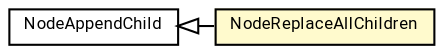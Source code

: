 #!/usr/local/bin/dot
#
# Class diagram 
# Generated by UMLGraph version R5_7_2-60-g0e99a6 (http://www.spinellis.gr/umlgraph/)
#

digraph G {
	graph [fontnames="svg"]
	edge [fontname="Roboto",fontsize=7,labelfontname="Roboto",labelfontsize=7,color="black"];
	node [fontname="Roboto",fontcolor="black",fontsize=8,shape=plaintext,margin=0,width=0,height=0];
	nodesep=0.15;
	ranksep=0.25;
	rankdir=LR;
	// de.lmu.ifi.dbs.elki.visualization.batikutil.NodeReplaceAllChildren
	c7350136 [label=<<table title="de.lmu.ifi.dbs.elki.visualization.batikutil.NodeReplaceAllChildren" border="0" cellborder="1" cellspacing="0" cellpadding="2" bgcolor="lemonChiffon" href="NodeReplaceAllChildren.html" target="_parent">
		<tr><td><table border="0" cellspacing="0" cellpadding="1">
		<tr><td align="center" balign="center"> <font face="Roboto">NodeReplaceAllChildren</font> </td></tr>
		</table></td></tr>
		</table>>, URL="NodeReplaceAllChildren.html"];
	// de.lmu.ifi.dbs.elki.visualization.batikutil.NodeAppendChild
	c7350137 [label=<<table title="de.lmu.ifi.dbs.elki.visualization.batikutil.NodeAppendChild" border="0" cellborder="1" cellspacing="0" cellpadding="2" href="NodeAppendChild.html" target="_parent">
		<tr><td><table border="0" cellspacing="0" cellpadding="1">
		<tr><td align="center" balign="center"> <font face="Roboto">NodeAppendChild</font> </td></tr>
		</table></td></tr>
		</table>>, URL="NodeAppendChild.html"];
	// de.lmu.ifi.dbs.elki.visualization.batikutil.NodeReplaceAllChildren extends de.lmu.ifi.dbs.elki.visualization.batikutil.NodeAppendChild
	c7350137 -> c7350136 [arrowtail=empty,dir=back,weight=10];
}

